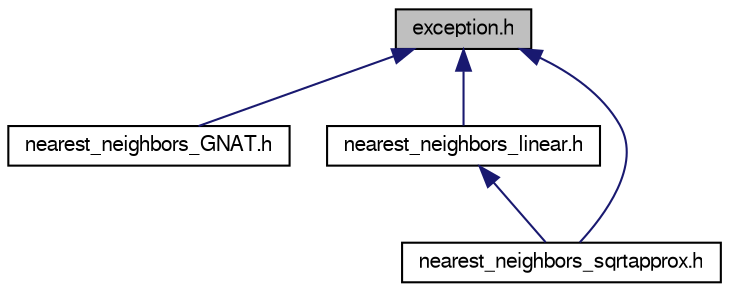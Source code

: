 digraph "exception.h"
{
  edge [fontname="FreeSans",fontsize="10",labelfontname="FreeSans",labelfontsize="10"];
  node [fontname="FreeSans",fontsize="10",shape=record];
  Node1 [label="exception.h",height=0.2,width=0.4,color="black", fillcolor="grey75", style="filled" fontcolor="black"];
  Node1 -> Node2 [dir="back",color="midnightblue",fontsize="10",style="solid",fontname="FreeSans"];
  Node2 [label="nearest_neighbors_GNAT.h",height=0.2,width=0.4,color="black", fillcolor="white", style="filled",URL="$a00294.html"];
  Node1 -> Node3 [dir="back",color="midnightblue",fontsize="10",style="solid",fontname="FreeSans"];
  Node3 [label="nearest_neighbors_linear.h",height=0.2,width=0.4,color="black", fillcolor="white", style="filled",URL="$a00295.html"];
  Node3 -> Node4 [dir="back",color="midnightblue",fontsize="10",style="solid",fontname="FreeSans"];
  Node4 [label="nearest_neighbors_sqrtapprox.h",height=0.2,width=0.4,color="black", fillcolor="white", style="filled",URL="$a00296.html"];
  Node1 -> Node4 [dir="back",color="midnightblue",fontsize="10",style="solid",fontname="FreeSans"];
}
